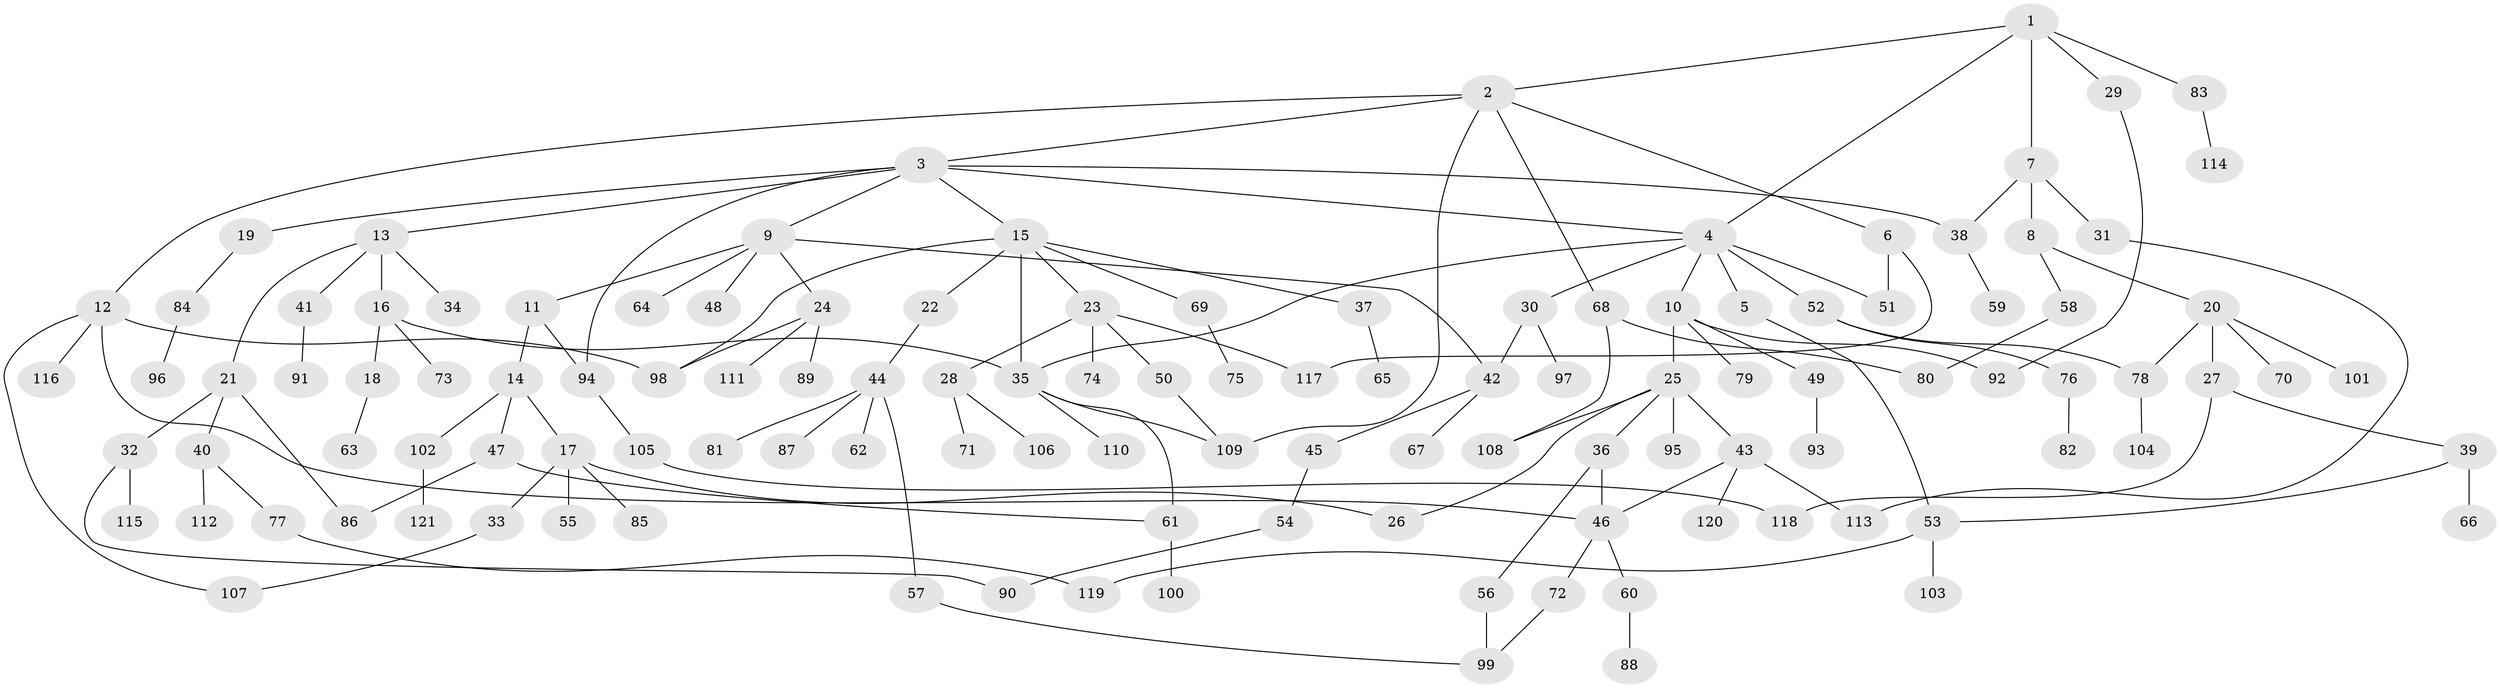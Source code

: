 // coarse degree distribution, {6: 0.05405405405405406, 7: 0.05405405405405406, 8: 0.05405405405405406, 9: 0.02702702702702703, 4: 0.13513513513513514, 3: 0.21621621621621623, 5: 0.02702702702702703, 2: 0.21621621621621623, 1: 0.21621621621621623}
// Generated by graph-tools (version 1.1) at 2025/49/03/04/25 22:49:01]
// undirected, 121 vertices, 149 edges
graph export_dot {
  node [color=gray90,style=filled];
  1;
  2;
  3;
  4;
  5;
  6;
  7;
  8;
  9;
  10;
  11;
  12;
  13;
  14;
  15;
  16;
  17;
  18;
  19;
  20;
  21;
  22;
  23;
  24;
  25;
  26;
  27;
  28;
  29;
  30;
  31;
  32;
  33;
  34;
  35;
  36;
  37;
  38;
  39;
  40;
  41;
  42;
  43;
  44;
  45;
  46;
  47;
  48;
  49;
  50;
  51;
  52;
  53;
  54;
  55;
  56;
  57;
  58;
  59;
  60;
  61;
  62;
  63;
  64;
  65;
  66;
  67;
  68;
  69;
  70;
  71;
  72;
  73;
  74;
  75;
  76;
  77;
  78;
  79;
  80;
  81;
  82;
  83;
  84;
  85;
  86;
  87;
  88;
  89;
  90;
  91;
  92;
  93;
  94;
  95;
  96;
  97;
  98;
  99;
  100;
  101;
  102;
  103;
  104;
  105;
  106;
  107;
  108;
  109;
  110;
  111;
  112;
  113;
  114;
  115;
  116;
  117;
  118;
  119;
  120;
  121;
  1 -- 2;
  1 -- 7;
  1 -- 29;
  1 -- 83;
  1 -- 4;
  2 -- 3;
  2 -- 6;
  2 -- 12;
  2 -- 68;
  2 -- 109;
  3 -- 4;
  3 -- 9;
  3 -- 13;
  3 -- 15;
  3 -- 19;
  3 -- 94;
  3 -- 38;
  4 -- 5;
  4 -- 10;
  4 -- 30;
  4 -- 52;
  4 -- 51;
  4 -- 35;
  5 -- 53;
  6 -- 51;
  6 -- 117;
  7 -- 8;
  7 -- 31;
  7 -- 38;
  8 -- 20;
  8 -- 58;
  9 -- 11;
  9 -- 24;
  9 -- 48;
  9 -- 64;
  9 -- 42;
  10 -- 25;
  10 -- 49;
  10 -- 79;
  10 -- 92;
  11 -- 14;
  11 -- 94;
  12 -- 116;
  12 -- 98;
  12 -- 46;
  12 -- 107;
  13 -- 16;
  13 -- 21;
  13 -- 34;
  13 -- 41;
  14 -- 17;
  14 -- 47;
  14 -- 102;
  15 -- 22;
  15 -- 23;
  15 -- 37;
  15 -- 69;
  15 -- 98;
  15 -- 35;
  16 -- 18;
  16 -- 35;
  16 -- 73;
  17 -- 26;
  17 -- 33;
  17 -- 55;
  17 -- 85;
  18 -- 63;
  19 -- 84;
  20 -- 27;
  20 -- 70;
  20 -- 78;
  20 -- 101;
  21 -- 32;
  21 -- 40;
  21 -- 86;
  22 -- 44;
  23 -- 28;
  23 -- 50;
  23 -- 74;
  23 -- 117;
  24 -- 89;
  24 -- 98;
  24 -- 111;
  25 -- 36;
  25 -- 43;
  25 -- 95;
  25 -- 108;
  25 -- 26;
  27 -- 39;
  27 -- 118;
  28 -- 71;
  28 -- 106;
  29 -- 92;
  30 -- 42;
  30 -- 97;
  31 -- 113;
  32 -- 90;
  32 -- 115;
  33 -- 107;
  35 -- 61;
  35 -- 109;
  35 -- 110;
  36 -- 56;
  36 -- 46;
  37 -- 65;
  38 -- 59;
  39 -- 53;
  39 -- 66;
  40 -- 77;
  40 -- 112;
  41 -- 91;
  42 -- 45;
  42 -- 67;
  43 -- 46;
  43 -- 113;
  43 -- 120;
  44 -- 57;
  44 -- 62;
  44 -- 81;
  44 -- 87;
  45 -- 54;
  46 -- 60;
  46 -- 72;
  47 -- 86;
  47 -- 61;
  49 -- 93;
  50 -- 109;
  52 -- 76;
  52 -- 78;
  53 -- 103;
  53 -- 119;
  54 -- 90;
  56 -- 99;
  57 -- 99;
  58 -- 80;
  60 -- 88;
  61 -- 100;
  68 -- 80;
  68 -- 108;
  69 -- 75;
  72 -- 99;
  76 -- 82;
  77 -- 119;
  78 -- 104;
  83 -- 114;
  84 -- 96;
  94 -- 105;
  102 -- 121;
  105 -- 118;
}

